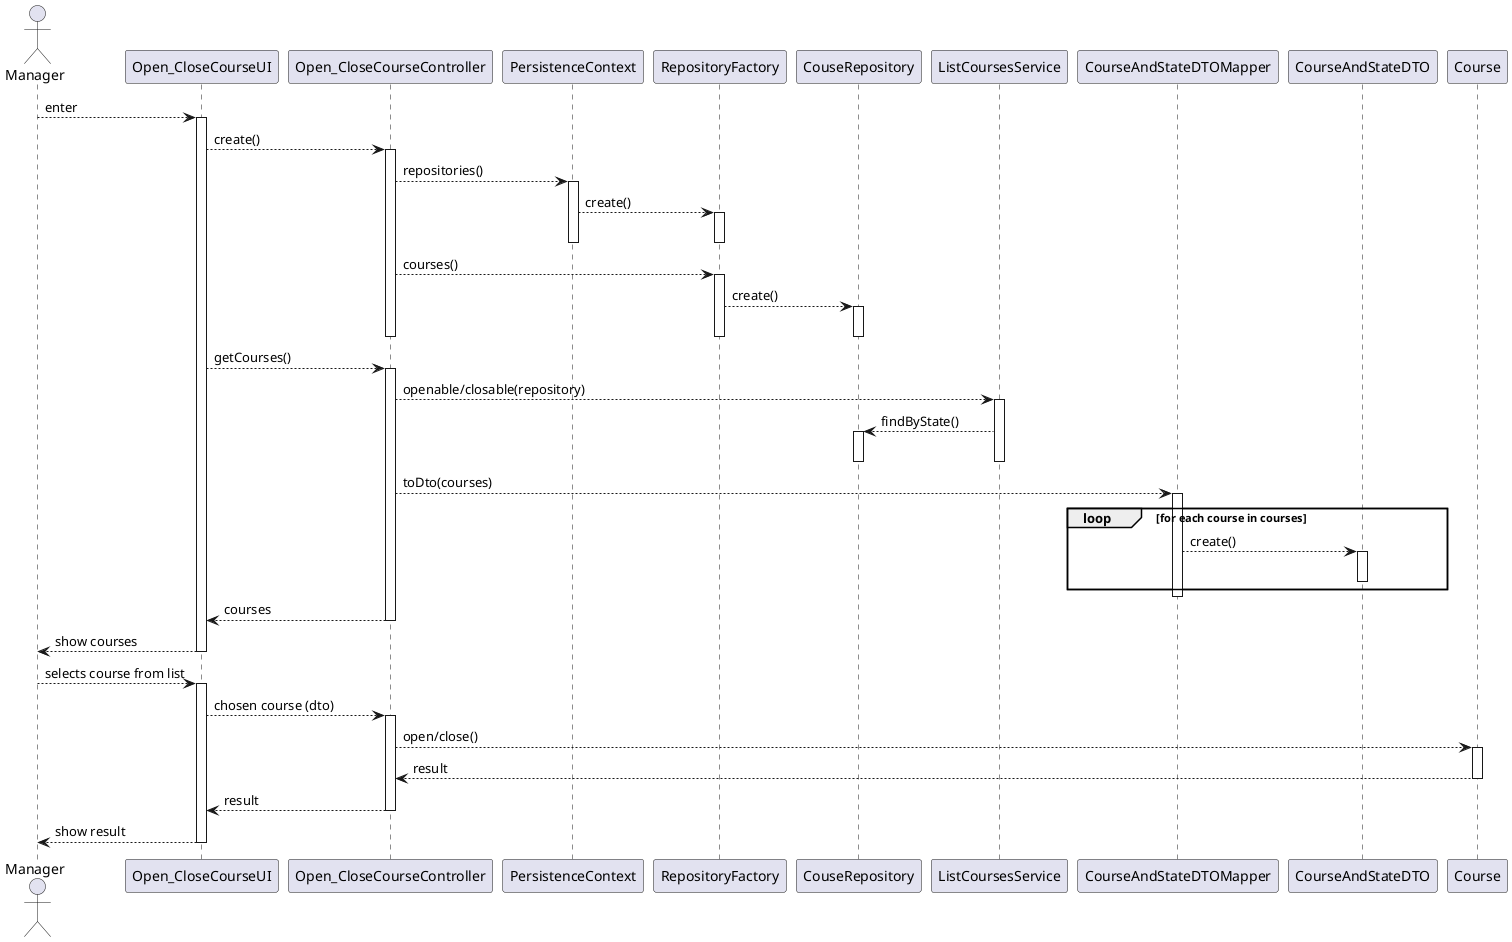 @startuml

actor Manager as user
participant Open_CloseCourseUI as ui
participant Open_CloseCourseController as ctrl

participant PersistenceContext as ctx
participant RepositoryFactory as rep_fac
participant CouseRepository as repo

participant ListCoursesService as svc

participant CourseAndStateDTOMapper as mapper
participant CourseAndStateDTO as dto

participant Course as course

user --> ui: enter

activate ui
    ui --> ctrl: create()
    activate ctrl
        ctrl --> ctx: repositories()
        activate ctx
            ctx --> rep_fac: create()
            activate rep_fac
            deactivate rep_fac
        deactivate ctx

        ctrl --> rep_fac: courses()
        activate rep_fac
            rep_fac --> repo: create()
            activate repo
            deactivate repo
        deactivate rep_fac
    deactivate ctrl


    ui --> ctrl: getCourses()
    activate ctrl
        ctrl --> svc: openable/closable(repository)
        activate svc
            svc --> repo: findByState()
            activate repo
            deactivate repo
        deactivate svc

        ctrl --> mapper: toDto(courses)
        activate mapper
            loop for each course in courses
                mapper --> dto: create()
                activate dto
                deactivate dto
            end loop
        deactivate mapper

        ctrl --> ui: courses
    deactivate ctrl

    ui --> user: show courses
deactivate ui

user --> ui: selects course from list
activate ui
    ui --> ctrl: chosen course (dto)
    activate ctrl
        ctrl ---> course: open/close()
        activate course
            course --> ctrl: result
        deactivate course

        ctrl --> ui: result
    deactivate ctrl

    ui --> user: show result
deactivate ui

@enduml

